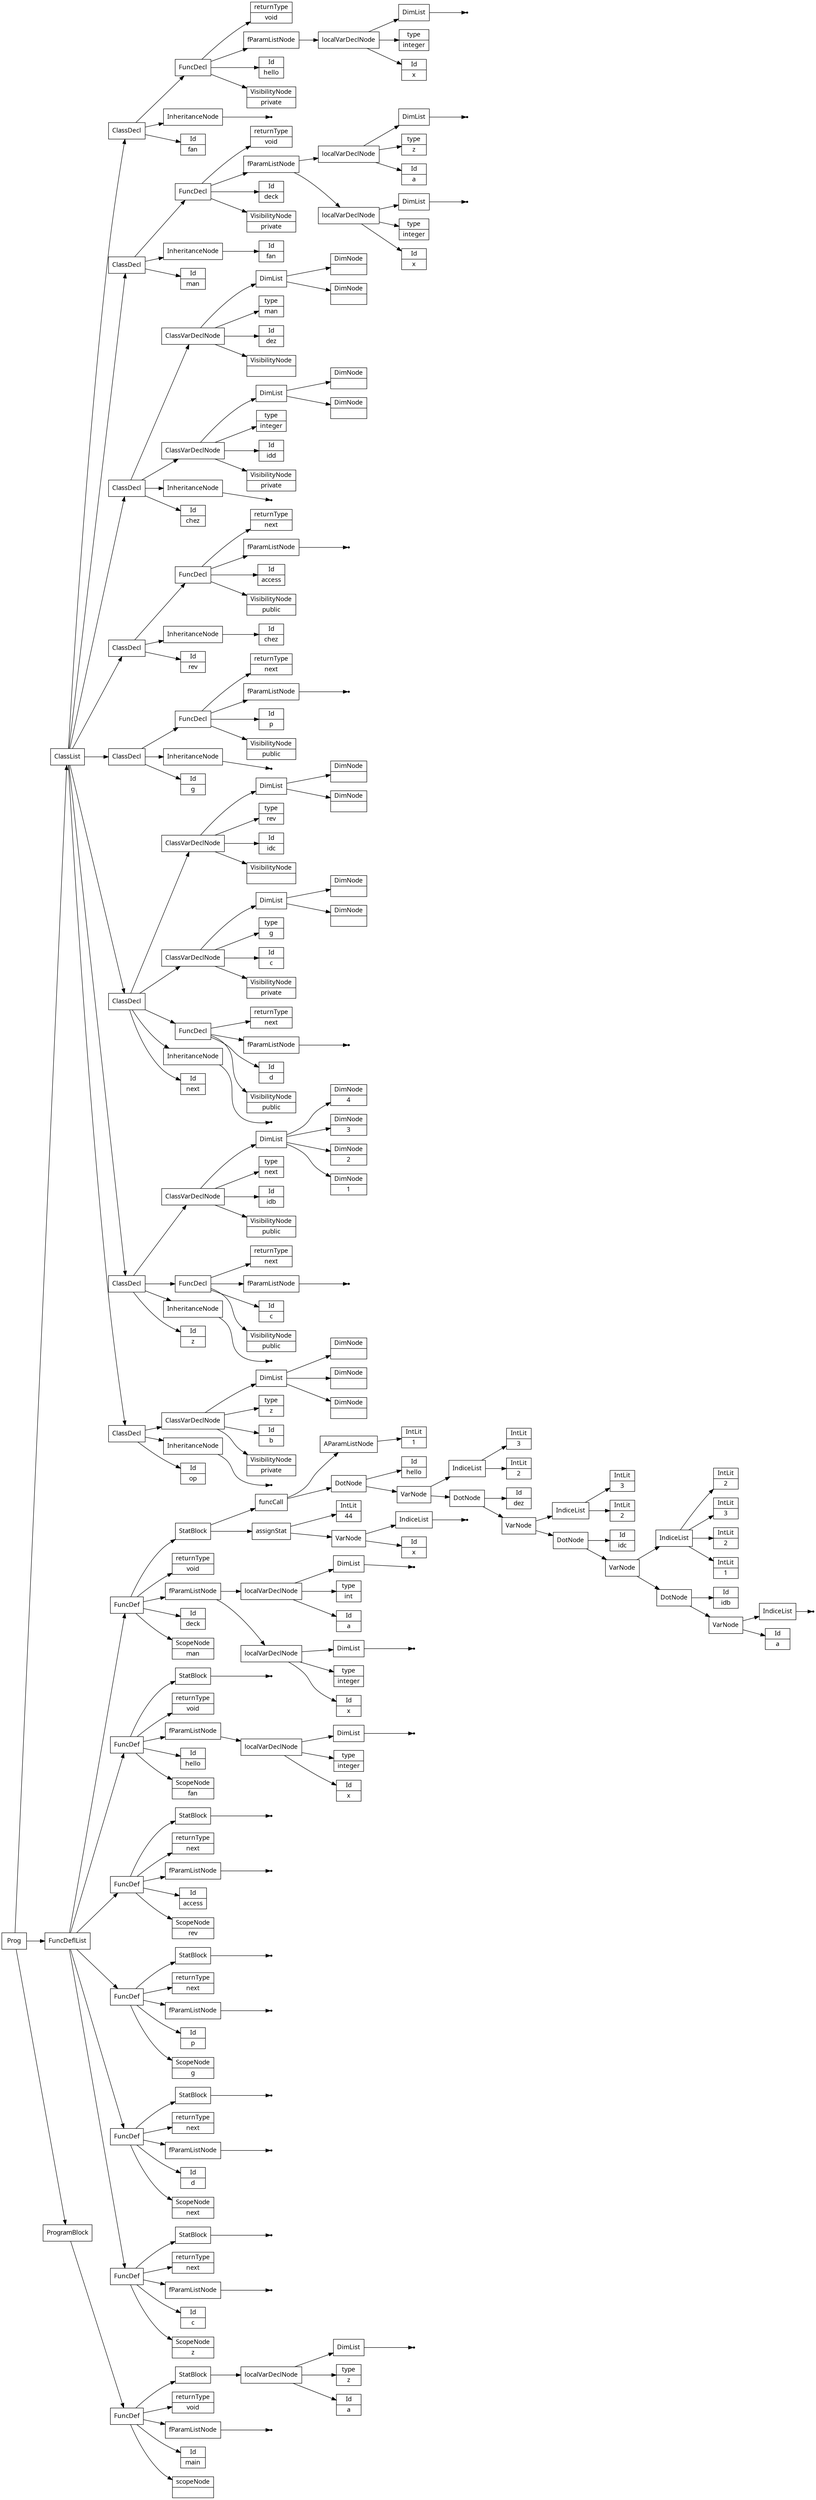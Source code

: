 digraph AST {
node [shape=record];
 node [fontname=Sans];charset="UTF-8" splines=true splines=spline rankdir =LR ordering="out"
1[label="scopeNode| "];
none3[shape="point"];
4[label="fParamListNode"];
4->none3;
5[label="returnType|void"];
7[label="Id|a"];
8[label="type|z"];
none10[shape="point"];
11[label="DimList"];
11->none10;
12[label="localVarDeclNode"];
12->11;
12->8;
12->7;
13[label="StatBlock"];
13->12;
14[label="FuncDef"];
0[label="Id|main"];
14->13;
14->5;
14->4;
14->0;
14->1;
15[label="Id|op"];
none17[shape="point"];
18[label="InheritanceNode"];
18->none17;
19[label="VisibilityNode|private"];
20[label="Id|b"];
21[label="type|z"];
23[label="DimNode|"];
24[label="DimNode|"];
25[label="DimNode|"];
26[label="DimList"];
26->25;
26->24;
26->23;
27[label="ClassVarDeclNode"];
27->26;
27->21;
27->20;
27->19;
28[label="ClassDecl"];
28->27;
28->18;
28->15;
29[label="Id|z"];
none31[shape="point"];
32[label="InheritanceNode"];
32->none31;
33[label="VisibilityNode|public"];
34[label="Id|c"];
none36[shape="point"];
37[label="fParamListNode"];
37->none36;
38[label="returnType|next"];
39[label="FuncDecl"];
39->38;
39->37;
39->34;
39->33;
40[label="VisibilityNode|public"];
41[label="Id|idb"];
42[label="type|next"];
44[label="DimNode|1"];
45[label="DimNode|2"];
46[label="DimNode|3"];
47[label="DimNode|4"];
48[label="DimList"];
48->47;
48->46;
48->45;
48->44;
49[label="ClassVarDeclNode"];
49->48;
49->42;
49->41;
49->40;
50[label="ClassDecl"];
50->49;
50->39;
50->32;
50->29;
51[label="Id|next"];
none53[shape="point"];
54[label="InheritanceNode"];
54->none53;
55[label="VisibilityNode|public"];
56[label="Id|d"];
none58[shape="point"];
59[label="fParamListNode"];
59->none58;
60[label="returnType|next"];
61[label="FuncDecl"];
61->60;
61->59;
61->56;
61->55;
62[label="VisibilityNode|private"];
63[label="Id|c"];
64[label="type|g"];
66[label="DimNode|"];
67[label="DimNode|"];
68[label="DimList"];
68->67;
68->66;
69[label="ClassVarDeclNode"];
69->68;
69->64;
69->63;
69->62;
70[label="VisibilityNode|"];
71[label="Id|idc"];
72[label="type|rev"];
74[label="DimNode|"];
75[label="DimNode|"];
76[label="DimList"];
76->75;
76->74;
77[label="ClassVarDeclNode"];
77->76;
77->72;
77->71;
77->70;
78[label="ClassDecl"];
78->77;
78->69;
78->61;
78->54;
78->51;
80[label="Id|c"];
none82[shape="point"];
83[label="fParamListNode"];
83->none82;
84[label="returnType|next"];
none86[shape="point"];
87[label="StatBlock"];
87->none86;
88[label="FuncDef"];
79[label="ScopeNode|z"];
88->87;
88->84;
88->83;
88->80;
88->79;
90[label="Id|d"];
none92[shape="point"];
93[label="fParamListNode"];
93->none92;
94[label="returnType|next"];
none96[shape="point"];
97[label="StatBlock"];
97->none96;
98[label="FuncDef"];
89[label="ScopeNode|next"];
98->97;
98->94;
98->93;
98->90;
98->89;
99[label="Id|g"];
none101[shape="point"];
102[label="InheritanceNode"];
102->none101;
103[label="VisibilityNode|public"];
104[label="Id|p"];
none106[shape="point"];
107[label="fParamListNode"];
107->none106;
108[label="returnType|next"];
109[label="FuncDecl"];
109->108;
109->107;
109->104;
109->103;
110[label="ClassDecl"];
110->109;
110->102;
110->99;
112[label="Id|p"];
none114[shape="point"];
115[label="fParamListNode"];
115->none114;
116[label="returnType|next"];
none118[shape="point"];
119[label="StatBlock"];
119->none118;
120[label="FuncDef"];
111[label="ScopeNode|g"];
120->119;
120->116;
120->115;
120->112;
120->111;
121[label="Id|rev"];
123[label="Id|chez"];
124[label="InheritanceNode"];
124->123;
125[label="VisibilityNode|public"];
126[label="Id|access"];
none128[shape="point"];
129[label="fParamListNode"];
129->none128;
130[label="returnType|next"];
131[label="FuncDecl"];
131->130;
131->129;
131->126;
131->125;
132[label="ClassDecl"];
132->131;
132->124;
132->121;
133[label="Id|chez"];
none135[shape="point"];
136[label="InheritanceNode"];
136->none135;
137[label="VisibilityNode|private"];
138[label="Id|idd"];
139[label="type|integer"];
141[label="DimNode|"];
142[label="DimNode|"];
143[label="DimList"];
143->142;
143->141;
144[label="ClassVarDeclNode"];
144->143;
144->139;
144->138;
144->137;
145[label="VisibilityNode|"];
146[label="Id|dez"];
147[label="type|man"];
149[label="DimNode|"];
150[label="DimNode|"];
151[label="DimList"];
151->150;
151->149;
152[label="ClassVarDeclNode"];
152->151;
152->147;
152->146;
152->145;
153[label="ClassDecl"];
153->152;
153->144;
153->136;
153->133;
155[label="Id|access"];
none157[shape="point"];
158[label="fParamListNode"];
158->none157;
159[label="returnType|next"];
none161[shape="point"];
162[label="StatBlock"];
162->none161;
163[label="FuncDef"];
154[label="ScopeNode|rev"];
163->162;
163->159;
163->158;
163->155;
163->154;
164[label="Id|man"];
166[label="Id|fan"];
167[label="InheritanceNode"];
167->166;
168[label="VisibilityNode|private"];
169[label="Id|deck"];
171[label="Id|x"];
172[label="type|integer"];
none174[shape="point"];
175[label="DimList"];
175->none174;
176[label="localVarDeclNode"];
176->175;
176->172;
176->171;
177[label="Id|a"];
178[label="type|z"];
none180[shape="point"];
181[label="DimList"];
181->none180;
182[label="localVarDeclNode"];
182->181;
182->178;
182->177;
183[label="fParamListNode"];
183->182;
183->176;
184[label="returnType|void"];
185[label="FuncDecl"];
185->184;
185->183;
185->169;
185->168;
186[label="ClassDecl"];
186->185;
186->167;
186->164;
187[label="Id|fan"];
none189[shape="point"];
190[label="InheritanceNode"];
190->none189;
191[label="VisibilityNode|private"];
192[label="Id|hello"];
194[label="Id|x"];
195[label="type|integer"];
none197[shape="point"];
198[label="DimList"];
198->none197;
199[label="localVarDeclNode"];
199->198;
199->195;
199->194;
200[label="fParamListNode"];
200->199;
201[label="returnType|void"];
202[label="FuncDecl"];
202->201;
202->200;
202->192;
202->191;
203[label="ClassDecl"];
203->202;
203->190;
203->187;
205[label="Id|hello"];
207[label="Id|x"];
208[label="type|integer"];
none210[shape="point"];
211[label="DimList"];
211->none210;
212[label="localVarDeclNode"];
212->211;
212->208;
212->207;
213[label="fParamListNode"];
213->212;
214[label="returnType|void"];
none216[shape="point"];
217[label="StatBlock"];
217->none216;
218[label="FuncDef"];
204[label="ScopeNode|fan"];
218->217;
218->214;
218->213;
218->205;
218->204;
220[label="Id|deck"];
222[label="Id|x"];
223[label="type|integer"];
none225[shape="point"];
226[label="DimList"];
226->none225;
227[label="localVarDeclNode"];
227->226;
227->223;
227->222;
228[label="Id|a"];
229[label="type|int"];
none231[shape="point"];
232[label="DimList"];
232->none231;
233[label="localVarDeclNode"];
233->232;
233->229;
233->228;
234[label="fParamListNode"];
234->233;
234->227;
235[label="returnType|void"];
237[label="Id|x"];
none239[shape="point"];
240[label="IndiceList"];
240->none239;
241[label="VarNode"];
241->240;
241->237;
242[label="IntLit|44"];
243[label="assignStat"];
243->242;
243->241;
244[label="Id|a"];
none246[shape="point"];
247[label="IndiceList"];
247->none246;
248[label="VarNode"];
248->247;
248->244;
249[label="Id|idb"];
250[label="DotNode"];
250->249;
250->248;
252[label="IntLit|1"];
253[label="IntLit|2"];
254[label="IntLit|3"];
255[label="IntLit|2"];
256[label="IndiceList"];
256->255;
256->254;
256->253;
256->252;
257[label="VarNode"];
257->256;
257->250;
258[label="Id|idc"];
259[label="DotNode"];
259->258;
259->257;
261[label="IntLit|2"];
262[label="IntLit|3"];
263[label="IndiceList"];
263->262;
263->261;
264[label="VarNode"];
264->263;
264->259;
265[label="Id|dez"];
266[label="DotNode"];
266->265;
266->264;
268[label="IntLit|2"];
269[label="IntLit|3"];
270[label="IndiceList"];
270->269;
270->268;
271[label="VarNode"];
271->270;
271->266;
272[label="Id|hello"];
273[label="DotNode"];
273->272;
273->271;
275[label="IntLit|1"];
276[label="AParamListNode"];
276->275;
277[label="funcCall"];
277->276;
277->273;
278[label="StatBlock"];
278->277;
278->243;
279[label="FuncDef"];
219[label="ScopeNode|man"];
279->278;
279->235;
279->234;
279->220;
279->219;
280[label="ClassList"];
281[label="FuncDeflList"];
282[label="Prog"];
283[label="ProgramBlock"];
281->279;
281->218;
280->203;
280->186;
281->163;
280->153;
280->132;
281->120;
280->110;
281->98;
281->88;
280->78;
280->50;
280->28;
283->14;
282->280;
282->281;
282->283;
}